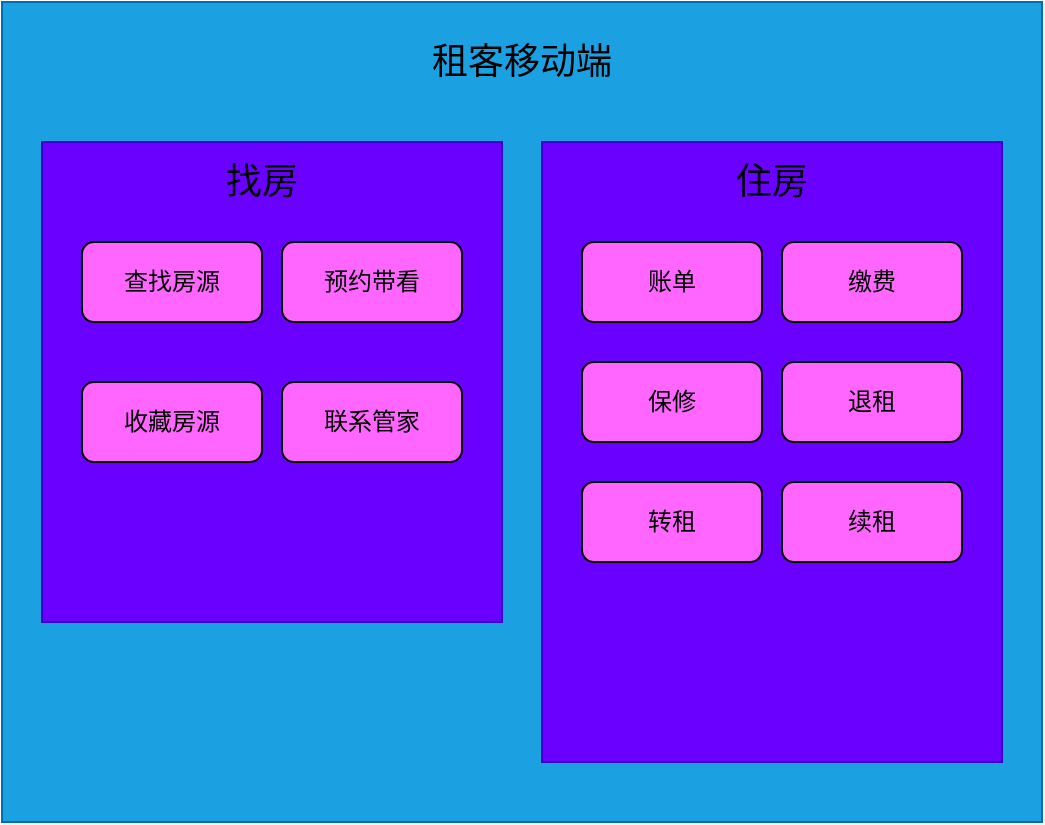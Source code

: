 <mxfile>
    <diagram id="MOJ_J_Yynd3LG68axBsK" name="第 1 页">
        <mxGraphModel dx="820" dy="597" grid="1" gridSize="10" guides="1" tooltips="1" connect="1" arrows="1" fold="1" page="1" pageScale="1" pageWidth="827" pageHeight="1169" math="0" shadow="0">
            <root>
                <mxCell id="0"/>
                <mxCell id="1" parent="0"/>
                <mxCell id="2" value="" style="rounded=0;whiteSpace=wrap;html=1;fillColor=#1ba1e2;strokeColor=#006EAF;fontColor=#ffffff;gradientDirection=east;" parent="1" vertex="1">
                    <mxGeometry y="100" width="520" height="410" as="geometry"/>
                </mxCell>
                <mxCell id="3" value="" style="rounded=0;whiteSpace=wrap;html=1;fillColor=#6a00ff;strokeColor=#3700CC;fontColor=#ffffff;" parent="1" vertex="1">
                    <mxGeometry x="20" y="170" width="230" height="240" as="geometry"/>
                </mxCell>
                <mxCell id="4" value="&lt;font style=&quot;font-size: 18px&quot;&gt;租客移动端&lt;/font&gt;" style="text;html=1;strokeColor=none;fillColor=none;align=center;verticalAlign=middle;whiteSpace=wrap;rounded=0;" parent="1" vertex="1">
                    <mxGeometry x="195" y="120" width="130" height="20" as="geometry"/>
                </mxCell>
                <mxCell id="5" value="" style="rounded=0;whiteSpace=wrap;html=1;fillColor=#6a00ff;strokeColor=#3700CC;fontColor=#ffffff;" parent="1" vertex="1">
                    <mxGeometry x="270" y="170" width="230" height="310" as="geometry"/>
                </mxCell>
                <mxCell id="6" value="&lt;font style=&quot;font-size: 18px&quot;&gt;找房&lt;/font&gt;" style="text;html=1;strokeColor=none;fillColor=none;align=center;verticalAlign=middle;whiteSpace=wrap;rounded=0;" parent="1" vertex="1">
                    <mxGeometry x="110" y="180" width="40" height="20" as="geometry"/>
                </mxCell>
                <mxCell id="7" value="&lt;font style=&quot;font-size: 18px&quot;&gt;住房&lt;/font&gt;" style="text;html=1;strokeColor=none;fillColor=none;align=center;verticalAlign=middle;whiteSpace=wrap;rounded=0;" parent="1" vertex="1">
                    <mxGeometry x="365" y="180" width="40" height="20" as="geometry"/>
                </mxCell>
                <mxCell id="9" value="查找房源" style="rounded=1;whiteSpace=wrap;html=1;fillColor=#FF66FF;" parent="1" vertex="1">
                    <mxGeometry x="40" y="220" width="90" height="40" as="geometry"/>
                </mxCell>
                <mxCell id="10" value="预约带看" style="rounded=1;whiteSpace=wrap;html=1;fillColor=#FF66FF;" parent="1" vertex="1">
                    <mxGeometry x="140" y="220" width="90" height="40" as="geometry"/>
                </mxCell>
                <mxCell id="11" value="收藏房源" style="rounded=1;whiteSpace=wrap;html=1;fillColor=#FF66FF;" parent="1" vertex="1">
                    <mxGeometry x="40" y="290" width="90" height="40" as="geometry"/>
                </mxCell>
                <mxCell id="12" value="联系管家" style="rounded=1;whiteSpace=wrap;html=1;fillColor=#FF66FF;" parent="1" vertex="1">
                    <mxGeometry x="140" y="290" width="90" height="40" as="geometry"/>
                </mxCell>
                <mxCell id="13" value="账单" style="rounded=1;whiteSpace=wrap;html=1;fillColor=#FF66FF;" parent="1" vertex="1">
                    <mxGeometry x="290" y="220" width="90" height="40" as="geometry"/>
                </mxCell>
                <mxCell id="14" value="缴费" style="rounded=1;whiteSpace=wrap;html=1;fillColor=#FF66FF;" parent="1" vertex="1">
                    <mxGeometry x="390" y="220" width="90" height="40" as="geometry"/>
                </mxCell>
                <mxCell id="15" value="保修" style="rounded=1;whiteSpace=wrap;html=1;fillColor=#FF66FF;" parent="1" vertex="1">
                    <mxGeometry x="290" y="280" width="90" height="40" as="geometry"/>
                </mxCell>
                <mxCell id="16" value="退租" style="rounded=1;whiteSpace=wrap;html=1;fillColor=#FF66FF;" parent="1" vertex="1">
                    <mxGeometry x="390" y="280" width="90" height="40" as="geometry"/>
                </mxCell>
                <mxCell id="17" value="转租" style="rounded=1;whiteSpace=wrap;html=1;fillColor=#FF66FF;" parent="1" vertex="1">
                    <mxGeometry x="290" y="340" width="90" height="40" as="geometry"/>
                </mxCell>
                <mxCell id="18" value="续租" style="rounded=1;whiteSpace=wrap;html=1;fillColor=#FF66FF;" parent="1" vertex="1">
                    <mxGeometry x="390" y="340" width="90" height="40" as="geometry"/>
                </mxCell>
            </root>
        </mxGraphModel>
    </diagram>
</mxfile>